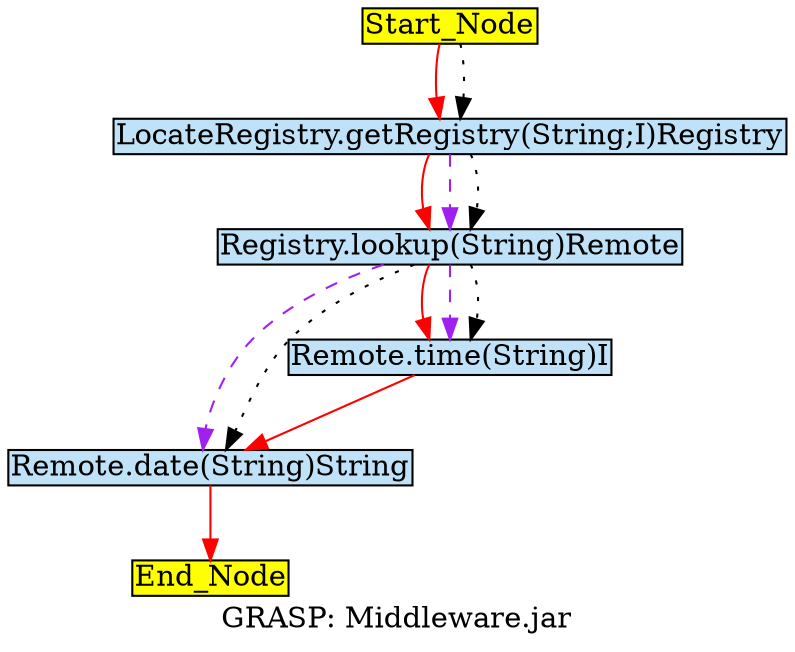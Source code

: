 digraph G {
	graph[label="GRASP: Middleware.jar"];	node[style=filled,fillcolor ="white",shape=box,margin=0.02,width=0,height=0];
	"Start_Node"[fillcolor ="yellow",style="filled" ];
	"Remote.date(String)String"[fillcolor ="#c0e2f8",style="filled" ];
	"Registry.lookup(String)Remote"[fillcolor ="#c0e2f8",style="filled" ];
	"Start_Node"[fillcolor ="yellow",style="filled" ];
	"Remote.time(String)I"[fillcolor ="#c0e2f8",style="filled" ];
	"End_Node"[fillcolor ="yellow",style="filled" ];
	"LocateRegistry.getRegistry(String;I)Registry"[fillcolor ="#c0e2f8",style="filled" ];
	"Remote.date(String)String" -> "End_Node"[color="red",style=solid];
	"Registry.lookup(String)Remote" -> "Remote.date(String)String"[color="purple",style=dashed];
	"Registry.lookup(String)Remote" -> "Remote.date(String)String"[color="black",style=dotted];
	"Registry.lookup(String)Remote" -> "Remote.time(String)I"[color="red",style=solid];
	"Registry.lookup(String)Remote" -> "Remote.time(String)I"[color="purple",style=dashed];
	"Registry.lookup(String)Remote" -> "Remote.time(String)I"[color="black",style=dotted];
	"Start_Node" -> "LocateRegistry.getRegistry(String;I)Registry"[color="red",style=solid];
	"Start_Node" -> "LocateRegistry.getRegistry(String;I)Registry"[color="black",style=dotted];
	"Remote.time(String)I" -> "Remote.date(String)String"[color="red",style=solid];
	"LocateRegistry.getRegistry(String;I)Registry" -> "Registry.lookup(String)Remote"[color="red",style=solid];
	"LocateRegistry.getRegistry(String;I)Registry" -> "Registry.lookup(String)Remote"[color="purple",style=dashed];
	"LocateRegistry.getRegistry(String;I)Registry" -> "Registry.lookup(String)Remote"[color="black",style=dotted];
}
